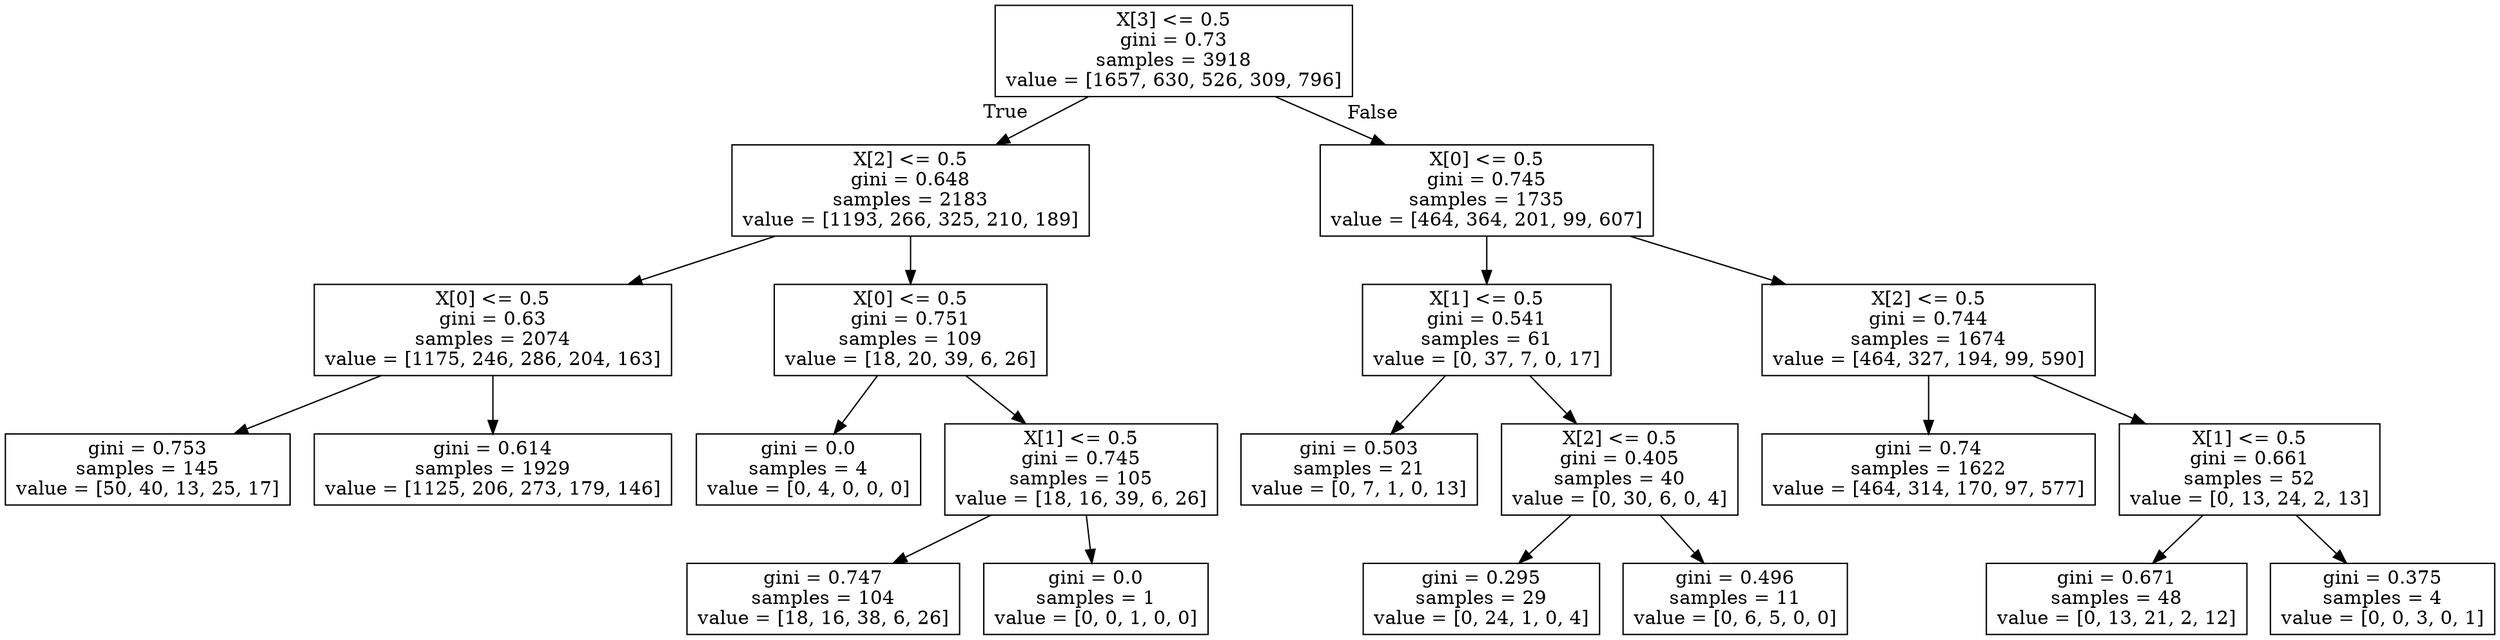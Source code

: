 digraph Tree {
node [shape=box] ;
0 [label="X[3] <= 0.5\ngini = 0.73\nsamples = 3918\nvalue = [1657, 630, 526, 309, 796]"] ;
1 [label="X[2] <= 0.5\ngini = 0.648\nsamples = 2183\nvalue = [1193, 266, 325, 210, 189]"] ;
0 -> 1 [labeldistance=2.5, labelangle=45, headlabel="True"] ;
2 [label="X[0] <= 0.5\ngini = 0.63\nsamples = 2074\nvalue = [1175, 246, 286, 204, 163]"] ;
1 -> 2 ;
3 [label="gini = 0.753\nsamples = 145\nvalue = [50, 40, 13, 25, 17]"] ;
2 -> 3 ;
4 [label="gini = 0.614\nsamples = 1929\nvalue = [1125, 206, 273, 179, 146]"] ;
2 -> 4 ;
5 [label="X[0] <= 0.5\ngini = 0.751\nsamples = 109\nvalue = [18, 20, 39, 6, 26]"] ;
1 -> 5 ;
6 [label="gini = 0.0\nsamples = 4\nvalue = [0, 4, 0, 0, 0]"] ;
5 -> 6 ;
7 [label="X[1] <= 0.5\ngini = 0.745\nsamples = 105\nvalue = [18, 16, 39, 6, 26]"] ;
5 -> 7 ;
8 [label="gini = 0.747\nsamples = 104\nvalue = [18, 16, 38, 6, 26]"] ;
7 -> 8 ;
9 [label="gini = 0.0\nsamples = 1\nvalue = [0, 0, 1, 0, 0]"] ;
7 -> 9 ;
10 [label="X[0] <= 0.5\ngini = 0.745\nsamples = 1735\nvalue = [464, 364, 201, 99, 607]"] ;
0 -> 10 [labeldistance=2.5, labelangle=-45, headlabel="False"] ;
11 [label="X[1] <= 0.5\ngini = 0.541\nsamples = 61\nvalue = [0, 37, 7, 0, 17]"] ;
10 -> 11 ;
12 [label="gini = 0.503\nsamples = 21\nvalue = [0, 7, 1, 0, 13]"] ;
11 -> 12 ;
13 [label="X[2] <= 0.5\ngini = 0.405\nsamples = 40\nvalue = [0, 30, 6, 0, 4]"] ;
11 -> 13 ;
14 [label="gini = 0.295\nsamples = 29\nvalue = [0, 24, 1, 0, 4]"] ;
13 -> 14 ;
15 [label="gini = 0.496\nsamples = 11\nvalue = [0, 6, 5, 0, 0]"] ;
13 -> 15 ;
16 [label="X[2] <= 0.5\ngini = 0.744\nsamples = 1674\nvalue = [464, 327, 194, 99, 590]"] ;
10 -> 16 ;
17 [label="gini = 0.74\nsamples = 1622\nvalue = [464, 314, 170, 97, 577]"] ;
16 -> 17 ;
18 [label="X[1] <= 0.5\ngini = 0.661\nsamples = 52\nvalue = [0, 13, 24, 2, 13]"] ;
16 -> 18 ;
19 [label="gini = 0.671\nsamples = 48\nvalue = [0, 13, 21, 2, 12]"] ;
18 -> 19 ;
20 [label="gini = 0.375\nsamples = 4\nvalue = [0, 0, 3, 0, 1]"] ;
18 -> 20 ;
}